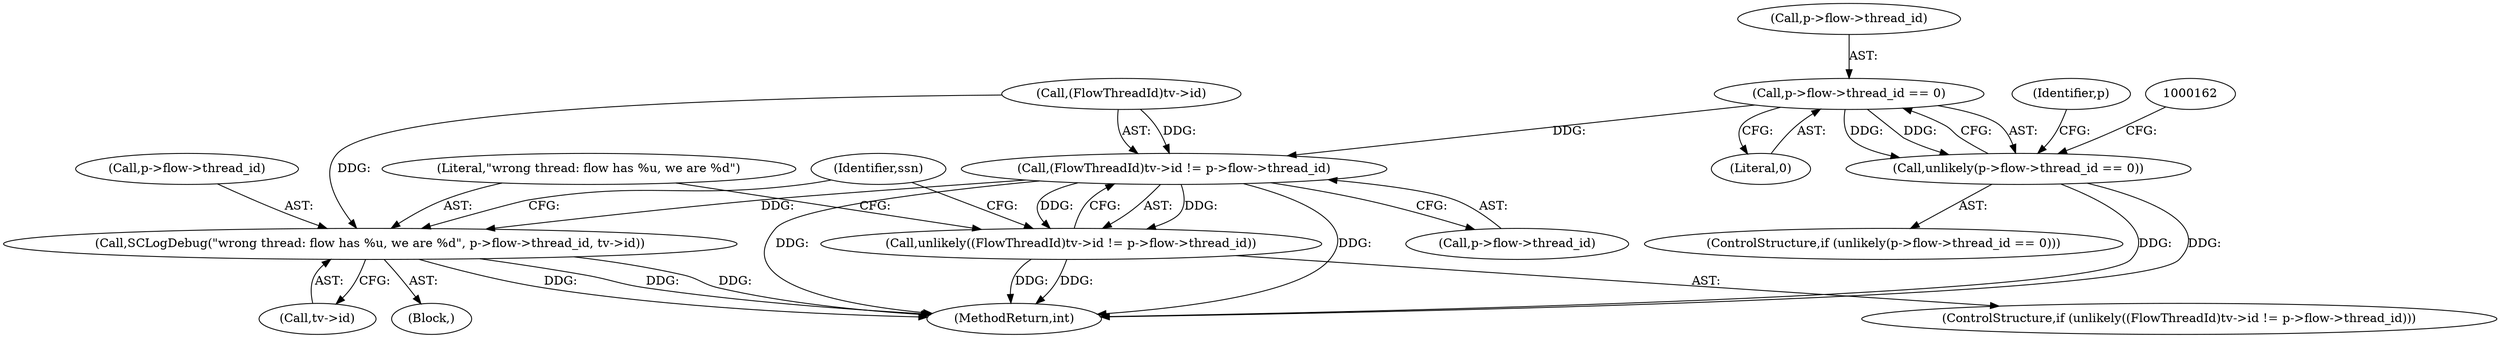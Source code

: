 digraph "0_suricata_843d0b7a10bb45627f94764a6c5d468a24143345@API" {
"1000138" [label="(Call,p->flow->thread_id == 0)"];
"1000137" [label="(Call,unlikely(p->flow->thread_id == 0))"];
"1000160" [label="(Call,(FlowThreadId)tv->id != p->flow->thread_id)"];
"1000159" [label="(Call,unlikely((FlowThreadId)tv->id != p->flow->thread_id))"];
"1000172" [label="(Call,SCLogDebug(\"wrong thread: flow has %u, we are %d\", p->flow->thread_id, tv->id))"];
"1000173" [label="(Literal,\"wrong thread: flow has %u, we are %d\")"];
"1000144" [label="(Literal,0)"];
"1000138" [label="(Call,p->flow->thread_id == 0)"];
"1000159" [label="(Call,unlikely((FlowThreadId)tv->id != p->flow->thread_id))"];
"1000172" [label="(Call,SCLogDebug(\"wrong thread: flow has %u, we are %d\", p->flow->thread_id, tv->id))"];
"1000149" [label="(Identifier,p)"];
"1000139" [label="(Call,p->flow->thread_id)"];
"1000174" [label="(Call,p->flow->thread_id)"];
"1000161" [label="(Call,(FlowThreadId)tv->id)"];
"1000158" [label="(ControlStructure,if (unlikely((FlowThreadId)tv->id != p->flow->thread_id)))"];
"1000166" [label="(Call,p->flow->thread_id)"];
"1000179" [label="(Call,tv->id)"];
"1000137" [label="(Call,unlikely(p->flow->thread_id == 0))"];
"1000136" [label="(ControlStructure,if (unlikely(p->flow->thread_id == 0)))"];
"1000884" [label="(MethodReturn,int)"];
"1000171" [label="(Block,)"];
"1000184" [label="(Identifier,ssn)"];
"1000160" [label="(Call,(FlowThreadId)tv->id != p->flow->thread_id)"];
"1000138" -> "1000137"  [label="AST: "];
"1000138" -> "1000144"  [label="CFG: "];
"1000139" -> "1000138"  [label="AST: "];
"1000144" -> "1000138"  [label="AST: "];
"1000137" -> "1000138"  [label="CFG: "];
"1000138" -> "1000137"  [label="DDG: "];
"1000138" -> "1000137"  [label="DDG: "];
"1000138" -> "1000160"  [label="DDG: "];
"1000137" -> "1000136"  [label="AST: "];
"1000149" -> "1000137"  [label="CFG: "];
"1000162" -> "1000137"  [label="CFG: "];
"1000137" -> "1000884"  [label="DDG: "];
"1000137" -> "1000884"  [label="DDG: "];
"1000160" -> "1000159"  [label="AST: "];
"1000160" -> "1000166"  [label="CFG: "];
"1000161" -> "1000160"  [label="AST: "];
"1000166" -> "1000160"  [label="AST: "];
"1000159" -> "1000160"  [label="CFG: "];
"1000160" -> "1000884"  [label="DDG: "];
"1000160" -> "1000884"  [label="DDG: "];
"1000160" -> "1000159"  [label="DDG: "];
"1000160" -> "1000159"  [label="DDG: "];
"1000161" -> "1000160"  [label="DDG: "];
"1000160" -> "1000172"  [label="DDG: "];
"1000159" -> "1000158"  [label="AST: "];
"1000173" -> "1000159"  [label="CFG: "];
"1000184" -> "1000159"  [label="CFG: "];
"1000159" -> "1000884"  [label="DDG: "];
"1000159" -> "1000884"  [label="DDG: "];
"1000172" -> "1000171"  [label="AST: "];
"1000172" -> "1000179"  [label="CFG: "];
"1000173" -> "1000172"  [label="AST: "];
"1000174" -> "1000172"  [label="AST: "];
"1000179" -> "1000172"  [label="AST: "];
"1000184" -> "1000172"  [label="CFG: "];
"1000172" -> "1000884"  [label="DDG: "];
"1000172" -> "1000884"  [label="DDG: "];
"1000172" -> "1000884"  [label="DDG: "];
"1000161" -> "1000172"  [label="DDG: "];
}

